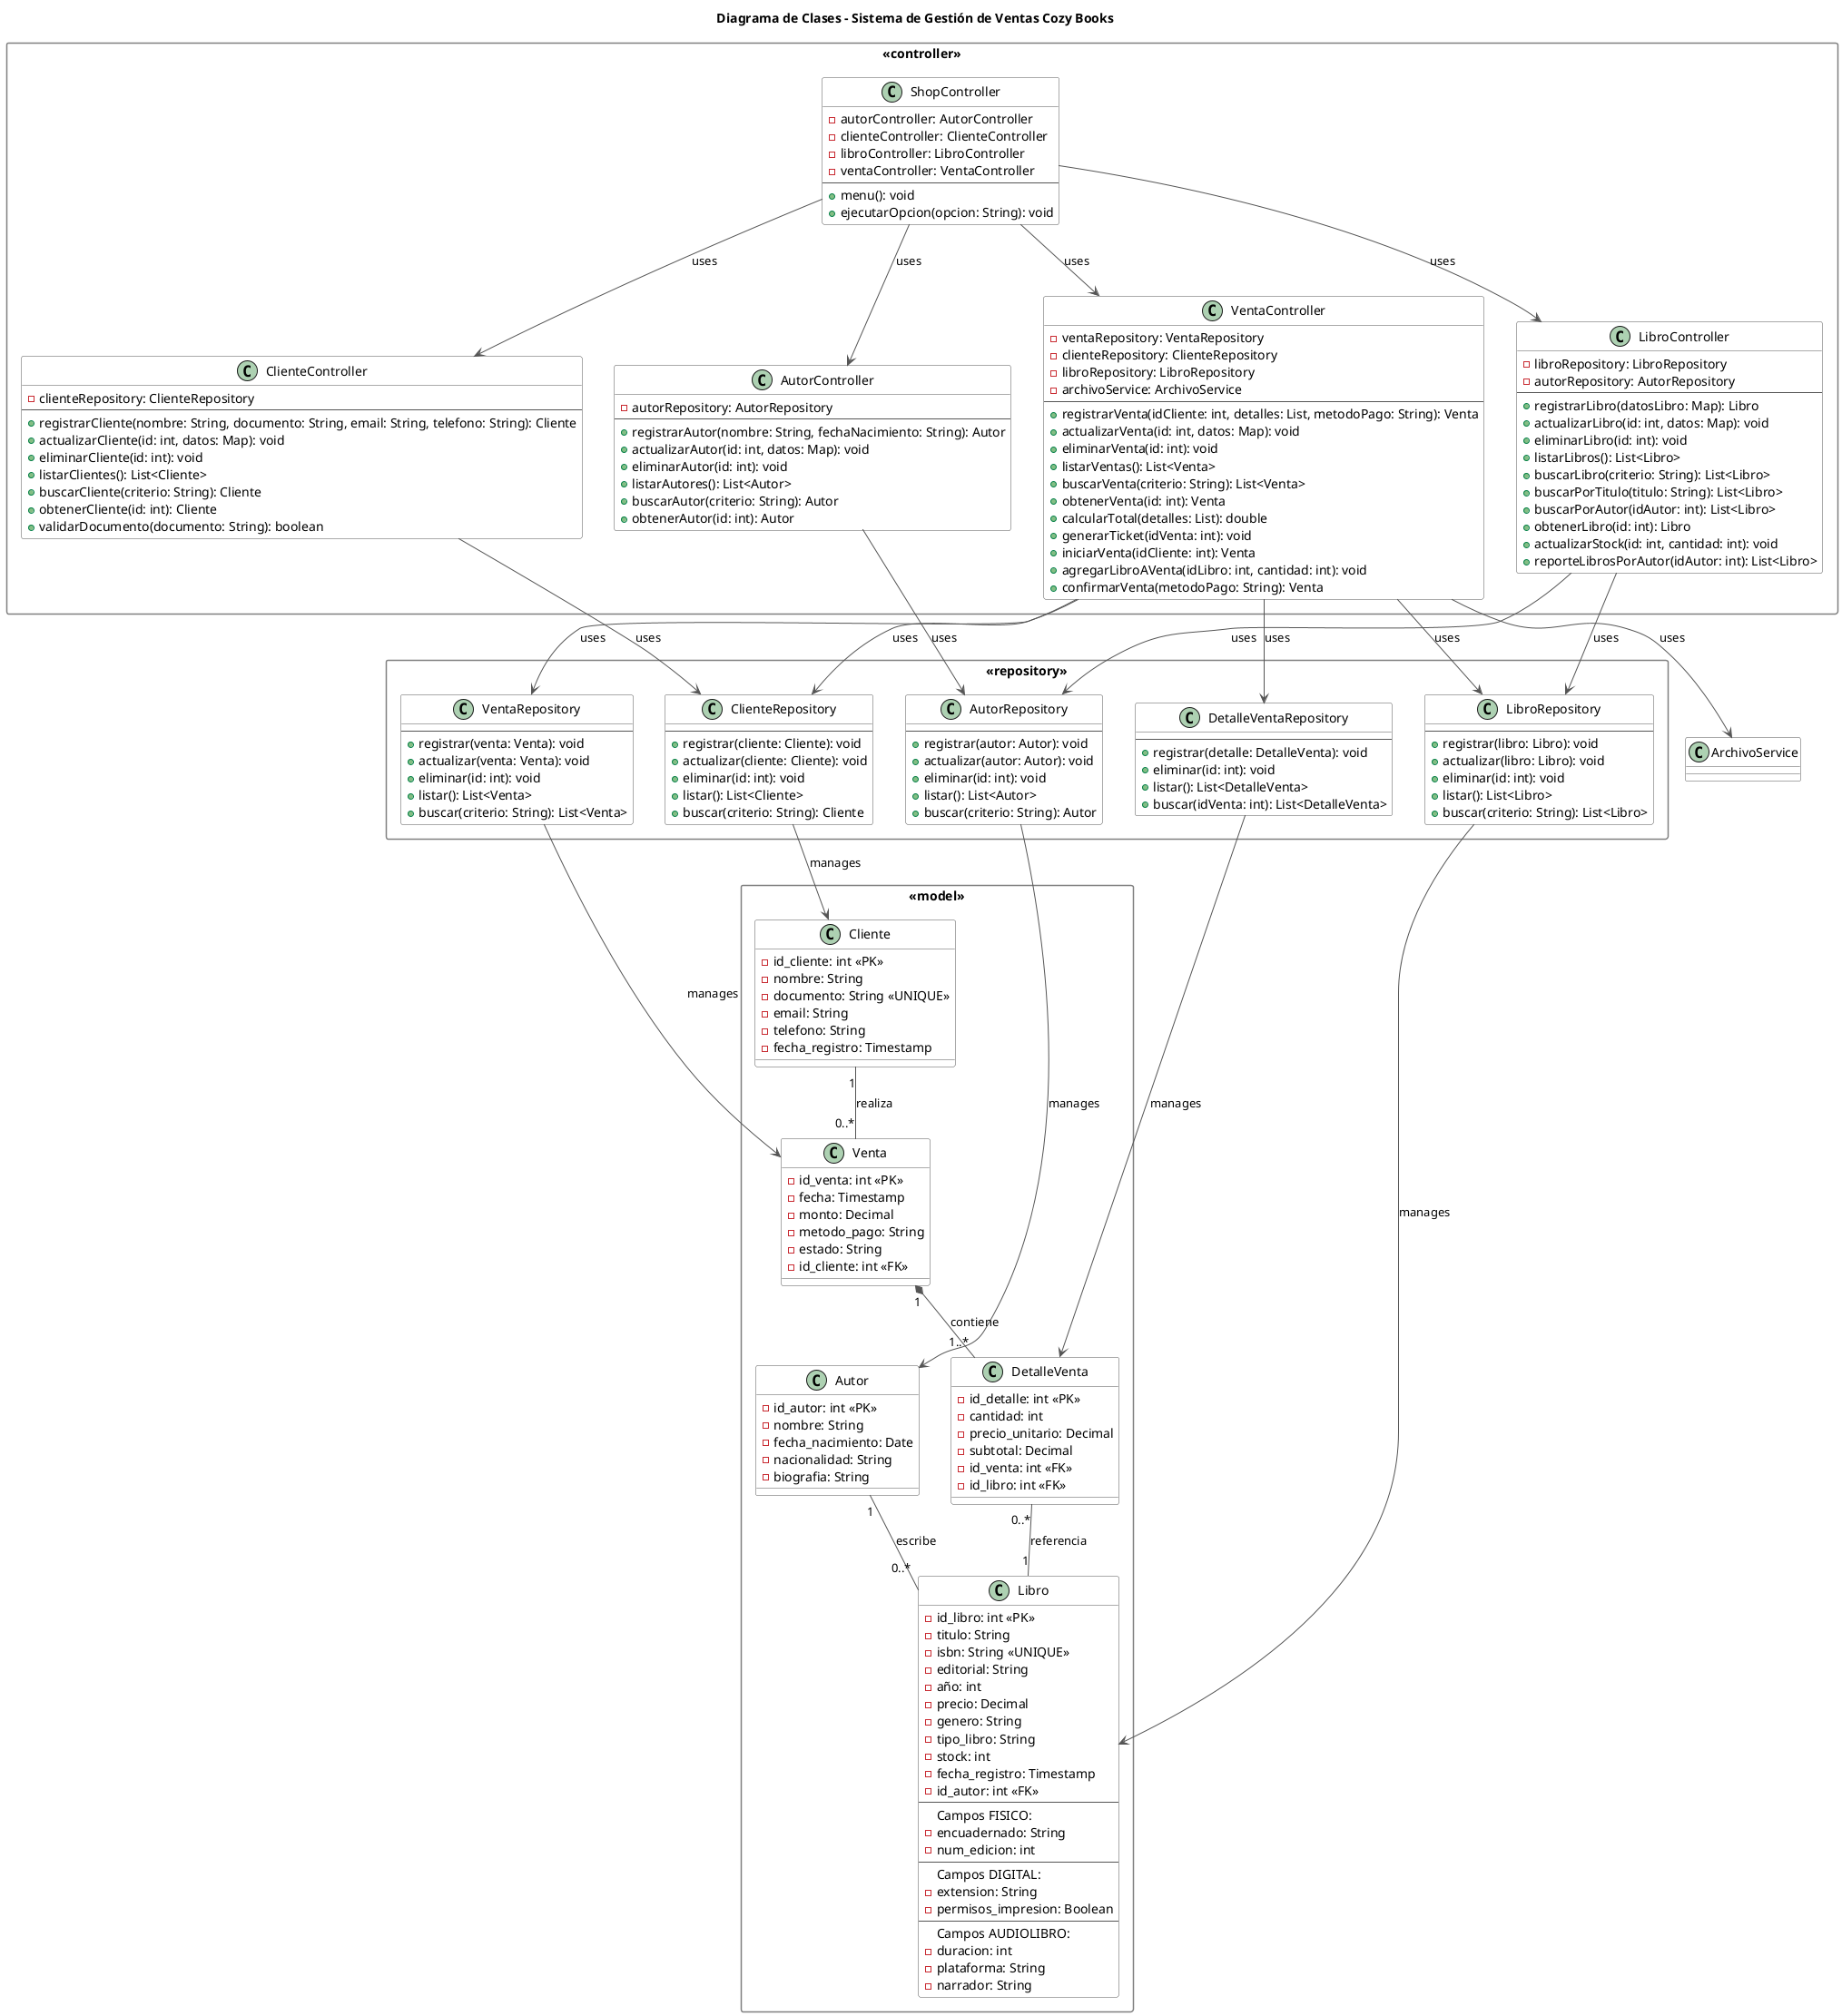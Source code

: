 @startuml clasescozybooks
title Diagrama de Clases - Sistema de Gestión de Ventas Cozy Books

' Estilos para mejor contraste
skinparam packageStyle rectangle
skinparam classBackgroundColor white
skinparam classBorderColor #555555
skinparam classFontColor black
skinparam packageBackgroundColor white
skinparam packageBorderColor #808080
skinparam packageFontColor black
skinparam arrowColor #555555

' ==================== CAPA CONTROLLER ====================
package "<<controller>>" {
    
    class ShopController {
        - autorController: AutorController
        - clienteController: ClienteController
        - libroController: LibroController
        - ventaController: VentaController
        --
        + menu(): void
        + ejecutarOpcion(opcion: String): void
    }
    
    class AutorController {
        - autorRepository: AutorRepository
        --
        + registrarAutor(nombre: String, fechaNacimiento: String): Autor
        + actualizarAutor(id: int, datos: Map): void
        + eliminarAutor(id: int): void
        + listarAutores(): List<Autor>
        + buscarAutor(criterio: String): Autor
        + obtenerAutor(id: int): Autor
    }
    
    class ClienteController {
        - clienteRepository: ClienteRepository
        --
        + registrarCliente(nombre: String, documento: String, email: String, telefono: String): Cliente
        + actualizarCliente(id: int, datos: Map): void
        + eliminarCliente(id: int): void
        + listarClientes(): List<Cliente>
        + buscarCliente(criterio: String): Cliente
        + obtenerCliente(id: int): Cliente
        + validarDocumento(documento: String): boolean
    }
    
    class LibroController {
        - libroRepository: LibroRepository
        - autorRepository: AutorRepository
        --
        + registrarLibro(datosLibro: Map): Libro
        + actualizarLibro(id: int, datos: Map): void
        + eliminarLibro(id: int): void
        + listarLibros(): List<Libro>
        + buscarLibro(criterio: String): List<Libro>
        + buscarPorTitulo(titulo: String): List<Libro>
        + buscarPorAutor(idAutor: int): List<Libro>
        + obtenerLibro(id: int): Libro
        + actualizarStock(id: int, cantidad: int): void
        + reporteLibrosPorAutor(idAutor: int): List<Libro>
    }
    
    class VentaController {
        - ventaRepository: VentaRepository
        - clienteRepository: ClienteRepository
        - libroRepository: LibroRepository
        - archivoService: ArchivoService
        --
        + registrarVenta(idCliente: int, detalles: List, metodoPago: String): Venta
        + actualizarVenta(id: int, datos: Map): void
        + eliminarVenta(id: int): void
        + listarVentas(): List<Venta>
        + buscarVenta(criterio: String): List<Venta>
        + obtenerVenta(id: int): Venta
        + calcularTotal(detalles: List): double
        + generarTicket(idVenta: int): void
        + iniciarVenta(idCliente: int): Venta
        + agregarLibroAVenta(idLibro: int, cantidad: int): void
        + confirmarVenta(metodoPago: String): Venta
    }
}

' ==================== CAPA REPOSITORY ====================
package "<<repository>>" {
    
    class AutorRepository {
        --
        + registrar(autor: Autor): void
        + actualizar(autor: Autor): void
        + eliminar(id: int): void
        + listar(): List<Autor>
        + buscar(criterio: String): Autor
    }
    
    class ClienteRepository {
        --
        + registrar(cliente: Cliente): void
        + actualizar(cliente: Cliente): void
        + eliminar(id: int): void
        + listar(): List<Cliente>
        + buscar(criterio: String): Cliente
    }
    
    class LibroRepository {
        --
        + registrar(libro: Libro): void
        + actualizar(libro: Libro): void
        + eliminar(id: int): void
        + listar(): List<Libro>
        + buscar(criterio: String): List<Libro>
    }
    
    class VentaRepository {
        --
        + registrar(venta: Venta): void
        + actualizar(venta: Venta): void
        + eliminar(id: int): void
        + listar(): List<Venta>
        + buscar(criterio: String): List<Venta>
    }
    
    class DetalleVentaRepository {
        --
        + registrar(detalle: DetalleVenta): void
        + eliminar(id: int): void
        + listar(): List<DetalleVenta>
        + buscar(idVenta: int): List<DetalleVenta>
    }
}

' ==================== CAPA MODEL ====================
package "<<model>>" {
    
    class Autor {
        - id_autor: int <<PK>>
        - nombre: String
        - fecha_nacimiento: Date
        - nacionalidad: String
        - biografia: String
    }
    
    class Cliente {
        - id_cliente: int <<PK>>
        - nombre: String
        - documento: String <<UNIQUE>>
        - email: String
        - telefono: String
        - fecha_registro: Timestamp
    }
    
    class Libro {
        - id_libro: int <<PK>>
        - titulo: String
        - isbn: String <<UNIQUE>>
        - editorial: String
        - año: int
        - precio: Decimal
        - genero: String
        - tipo_libro: String
        - stock: int
        - fecha_registro: Timestamp
        - id_autor: int <<FK>>
        --
        Campos FISICO:
        - encuadernado: String
        - num_edicion: int
        --
        Campos DIGITAL:
        - extension: String
        - permisos_impresion: Boolean
        --
        Campos AUDIOLIBRO:
        - duracion: int
        - plataforma: String
        - narrador: String
    }
    
    class Venta {
        - id_venta: int <<PK>>
        - fecha: Timestamp
        - monto: Decimal
        - metodo_pago: String
        - estado: String
        - id_cliente: int <<FK>>
    }
    
    class DetalleVenta {
        - id_detalle: int <<PK>>
        - cantidad: int
        - precio_unitario: Decimal
        - subtotal: Decimal
        - id_venta: int <<FK>>
        - id_libro: int <<FK>>
    }
}

' ==================== RELACIONES CONTROLLER - CONTROLLER ====================
ShopController --> AutorController : uses
ShopController --> ClienteController : uses
ShopController --> LibroController : uses
ShopController --> VentaController : uses

' ==================== RELACIONES CONTROLLER - REPOSITORY ====================
AutorController --> AutorRepository : uses
ClienteController --> ClienteRepository : uses
LibroController --> LibroRepository : uses
LibroController --> AutorRepository : uses
VentaController --> VentaRepository : uses
VentaController --> DetalleVentaRepository : uses
VentaController --> ClienteRepository : uses
VentaController --> LibroRepository : uses
VentaController --> ArchivoService : uses

' ==================== RELACIONES REPOSITORY - MODEL ====================
AutorRepository --> Autor : manages
ClienteRepository --> Cliente : manages
LibroRepository --> Libro : manages
VentaRepository --> Venta : manages
DetalleVentaRepository --> DetalleVenta : manages

' ==================== RELACIONES ENTRE ENTIDADES (MODEL) ====================
' Relaciones de base de datos
Autor "1" -- "0..*" Libro : escribe
Cliente "1" -- "0..*" Venta : realiza
Venta "1" *-- "1..*" DetalleVenta : contiene
DetalleVenta "0..*" -- "1" Libro : referencia

@enduml

